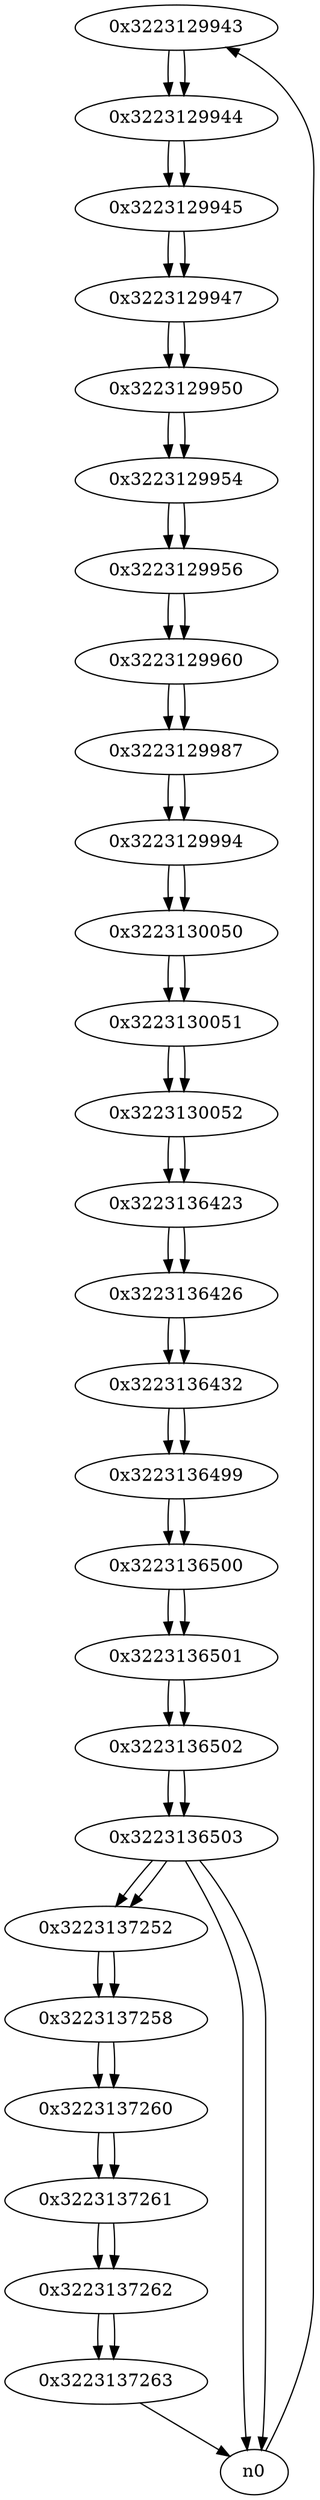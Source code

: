digraph G{
/* nodes */
  n1 [label="0x3223129943"]
  n2 [label="0x3223129944"]
  n3 [label="0x3223129945"]
  n4 [label="0x3223129947"]
  n5 [label="0x3223129950"]
  n6 [label="0x3223129954"]
  n7 [label="0x3223129956"]
  n8 [label="0x3223129960"]
  n9 [label="0x3223129987"]
  n10 [label="0x3223129994"]
  n11 [label="0x3223130050"]
  n12 [label="0x3223130051"]
  n13 [label="0x3223130052"]
  n14 [label="0x3223136423"]
  n15 [label="0x3223136426"]
  n16 [label="0x3223136432"]
  n17 [label="0x3223136499"]
  n18 [label="0x3223136500"]
  n19 [label="0x3223136501"]
  n20 [label="0x3223136502"]
  n21 [label="0x3223136503"]
  n22 [label="0x3223137252"]
  n23 [label="0x3223137258"]
  n24 [label="0x3223137260"]
  n25 [label="0x3223137261"]
  n26 [label="0x3223137262"]
  n27 [label="0x3223137263"]
/* edges */
n1 -> n2;
n0 -> n1;
n2 -> n3;
n1 -> n2;
n3 -> n4;
n2 -> n3;
n4 -> n5;
n3 -> n4;
n5 -> n6;
n4 -> n5;
n6 -> n7;
n5 -> n6;
n7 -> n8;
n6 -> n7;
n8 -> n9;
n7 -> n8;
n9 -> n10;
n8 -> n9;
n10 -> n11;
n9 -> n10;
n11 -> n12;
n10 -> n11;
n12 -> n13;
n11 -> n12;
n13 -> n14;
n12 -> n13;
n14 -> n15;
n13 -> n14;
n15 -> n16;
n14 -> n15;
n16 -> n17;
n15 -> n16;
n17 -> n18;
n16 -> n17;
n18 -> n19;
n17 -> n18;
n19 -> n20;
n18 -> n19;
n20 -> n21;
n19 -> n20;
n21 -> n22;
n21 -> n0;
n21 -> n0;
n20 -> n21;
n22 -> n23;
n21 -> n22;
n23 -> n24;
n22 -> n23;
n24 -> n25;
n23 -> n24;
n25 -> n26;
n24 -> n25;
n26 -> n27;
n25 -> n26;
n27 -> n0;
n26 -> n27;
}
